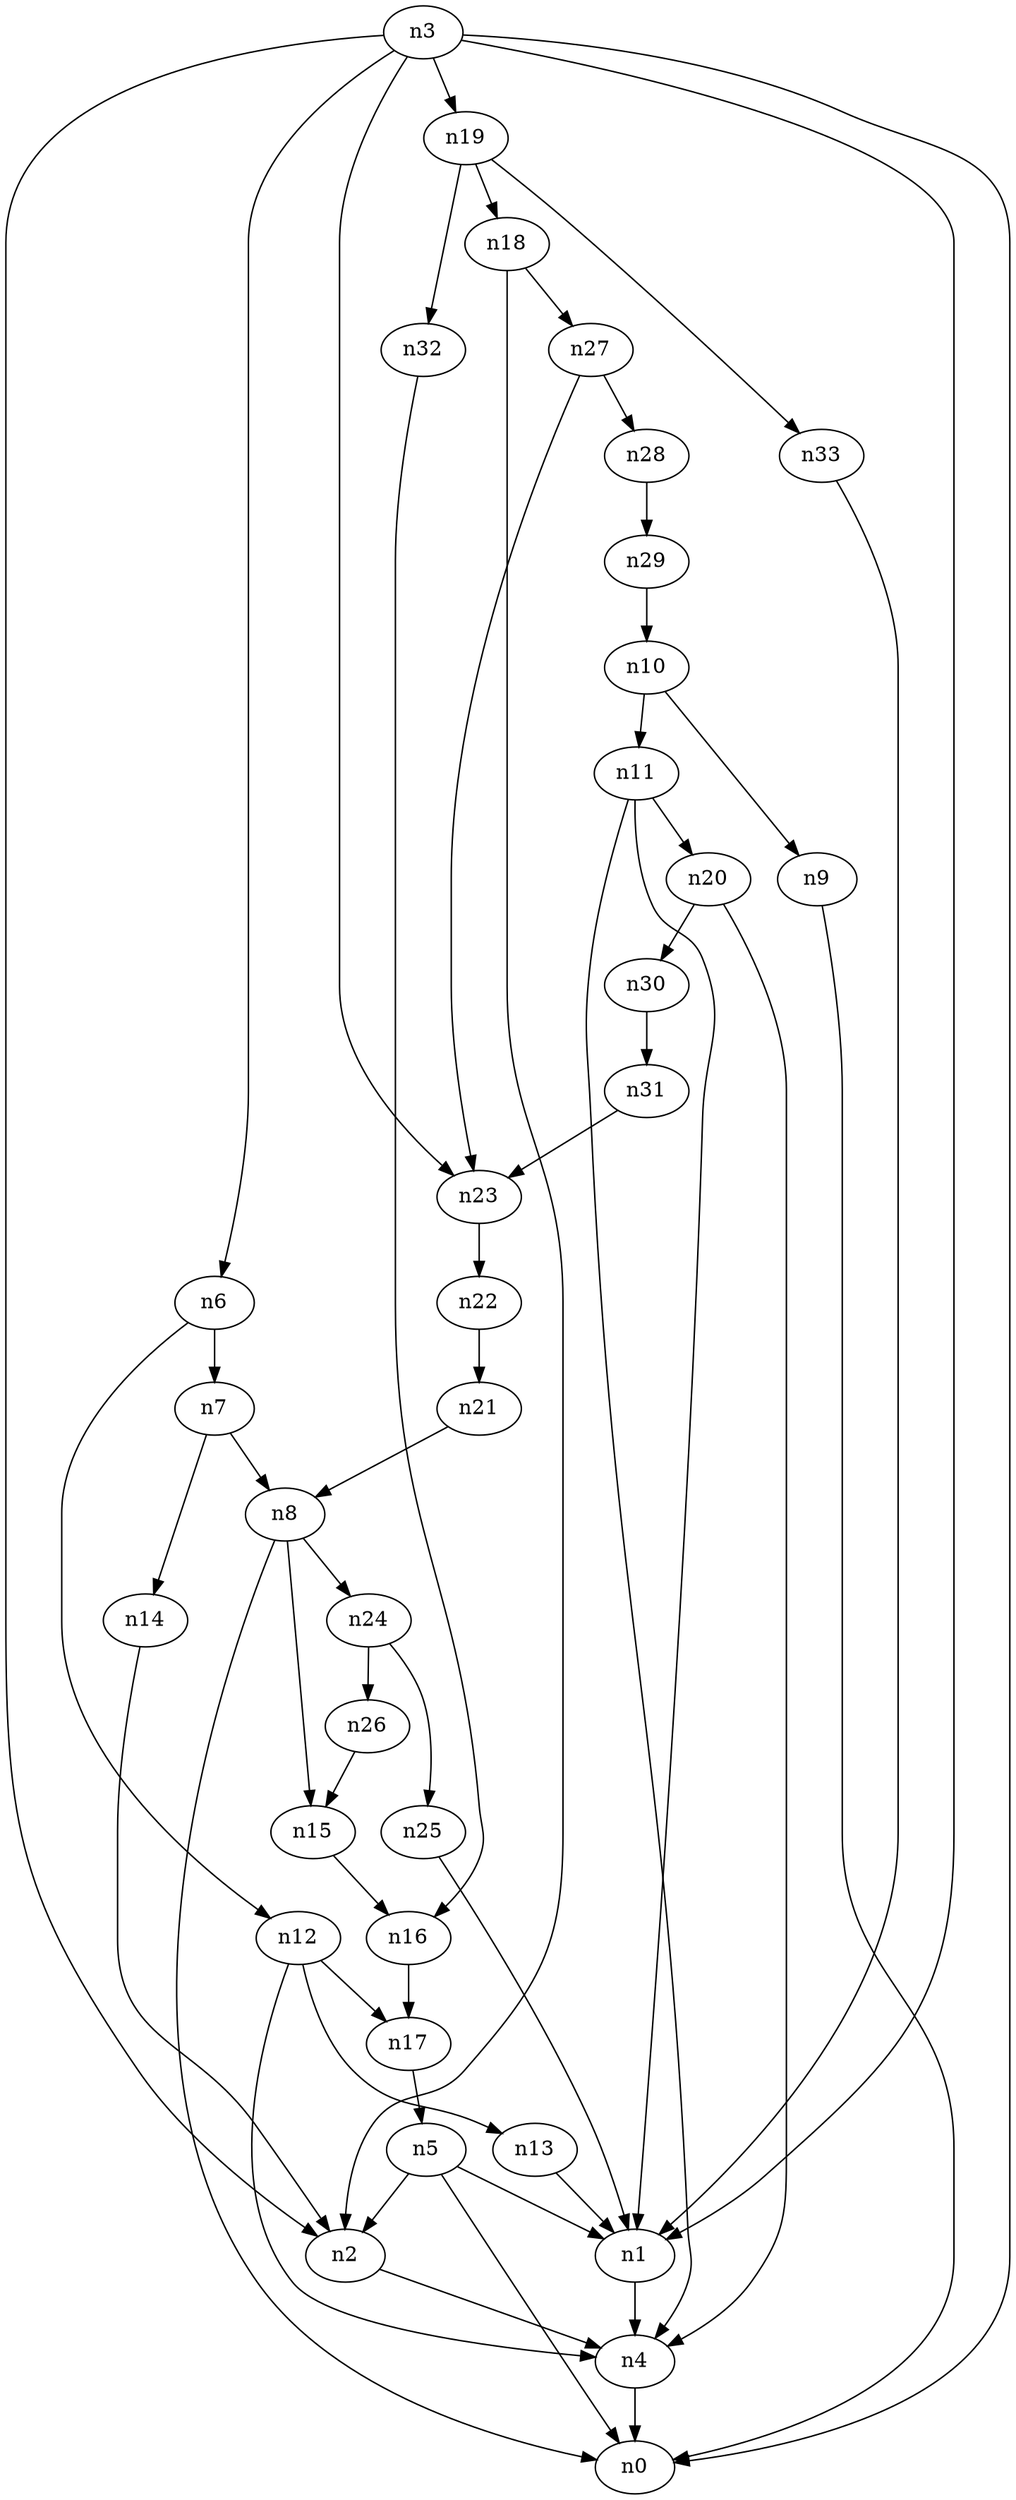 digraph G {
	n1 -> n4	 [_graphml_id=e4];
	n2 -> n4	 [_graphml_id=e7];
	n3 -> n0	 [_graphml_id=e0];
	n3 -> n1	 [_graphml_id=e3];
	n3 -> n2	 [_graphml_id=e6];
	n3 -> n6	 [_graphml_id=e9];
	n3 -> n19	 [_graphml_id=e29];
	n3 -> n23	 [_graphml_id=e36];
	n4 -> n0	 [_graphml_id=e1];
	n5 -> n0	 [_graphml_id=e2];
	n5 -> n1	 [_graphml_id=e5];
	n5 -> n2	 [_graphml_id=e8];
	n6 -> n7	 [_graphml_id=e10];
	n6 -> n12	 [_graphml_id=e42];
	n7 -> n8	 [_graphml_id=e11];
	n7 -> n14	 [_graphml_id=e20];
	n8 -> n0	 [_graphml_id=e12];
	n8 -> n15	 [_graphml_id=e23];
	n8 -> n24	 [_graphml_id=e37];
	n9 -> n0	 [_graphml_id=e13];
	n10 -> n9	 [_graphml_id=e14];
	n10 -> n11	 [_graphml_id=e15];
	n11 -> n1	 [_graphml_id=e16];
	n11 -> n4	 [_graphml_id=e22];
	n11 -> n20	 [_graphml_id=e30];
	n12 -> n4	 [_graphml_id=e17];
	n12 -> n13	 [_graphml_id=e18];
	n12 -> n17	 [_graphml_id=e32];
	n13 -> n1	 [_graphml_id=e19];
	n14 -> n2	 [_graphml_id=e21];
	n15 -> n16	 [_graphml_id=e24];
	n16 -> n17	 [_graphml_id=e25];
	n17 -> n5	 [_graphml_id=e26];
	n18 -> n2	 [_graphml_id=e27];
	n18 -> n27	 [_graphml_id=e43];
	n19 -> n18	 [_graphml_id=e28];
	n19 -> n32	 [_graphml_id=e50];
	n19 -> n33	 [_graphml_id=e53];
	n20 -> n4	 [_graphml_id=e31];
	n20 -> n30	 [_graphml_id=e47];
	n21 -> n8	 [_graphml_id=e33];
	n22 -> n21	 [_graphml_id=e34];
	n23 -> n22	 [_graphml_id=e35];
	n24 -> n25	 [_graphml_id=e38];
	n24 -> n26	 [_graphml_id=e41];
	n25 -> n1	 [_graphml_id=e39];
	n26 -> n15	 [_graphml_id=e40];
	n27 -> n23	 [_graphml_id=e52];
	n27 -> n28	 [_graphml_id=e44];
	n28 -> n29	 [_graphml_id=e45];
	n29 -> n10	 [_graphml_id=e46];
	n30 -> n31	 [_graphml_id=e48];
	n31 -> n23	 [_graphml_id=e49];
	n32 -> n16	 [_graphml_id=e51];
	n33 -> n1	 [_graphml_id=e54];
}
